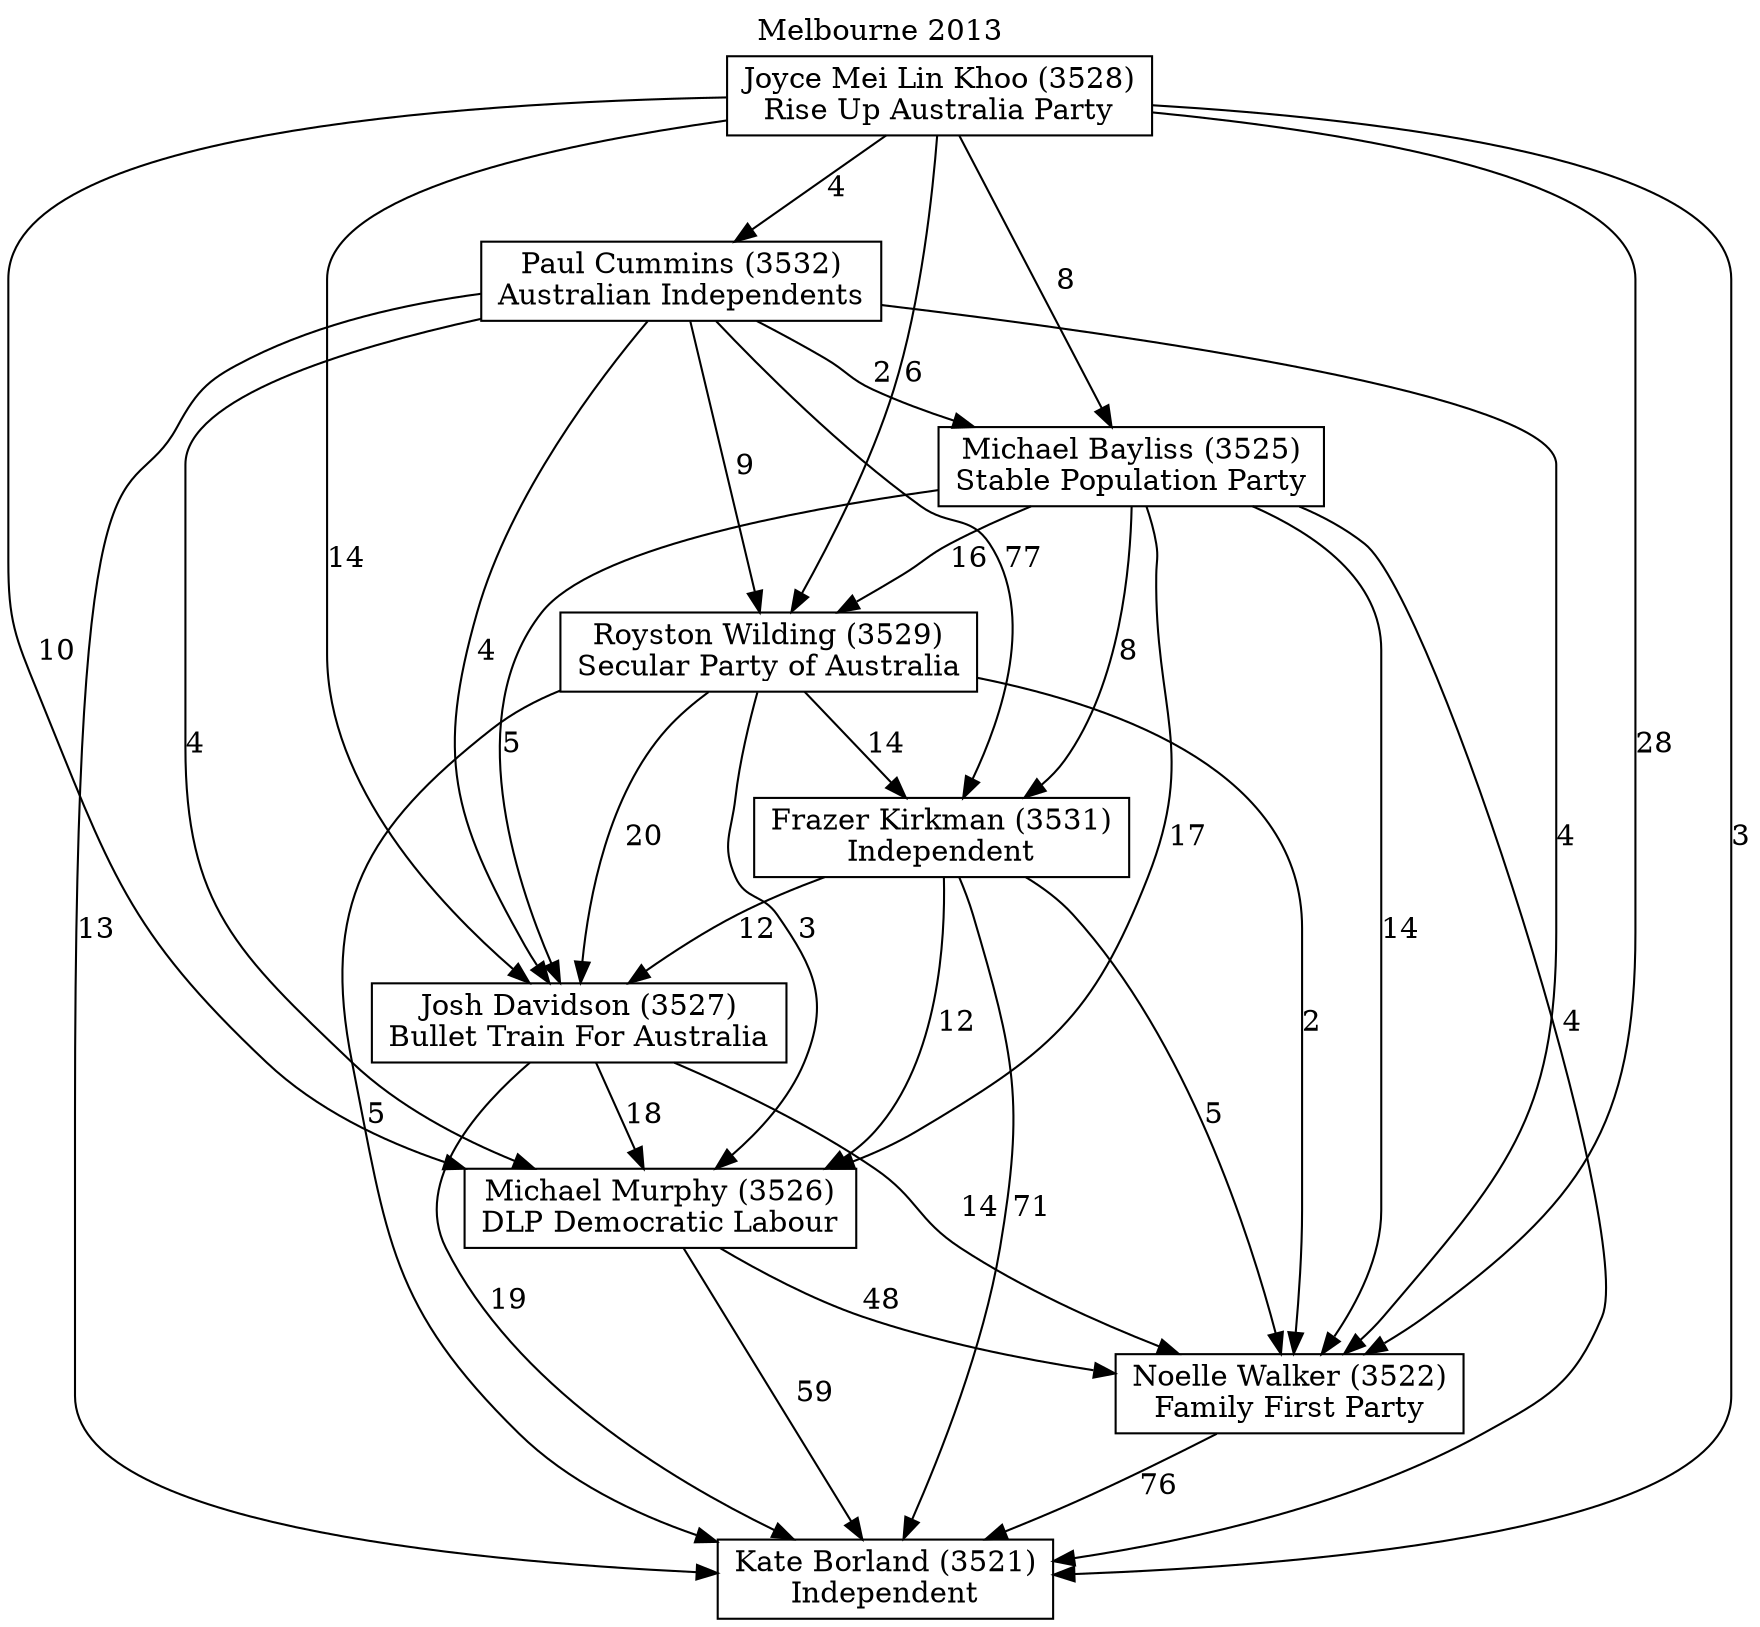 // House preference flow
digraph "Kate Borland (3521)_Melbourne_2013" {
	graph [label="Melbourne 2013" labelloc=t mclimit=10]
	node [shape=box]
	"Kate Borland (3521)" [label="Kate Borland (3521)
Independent"]
	"Noelle Walker (3522)" [label="Noelle Walker (3522)
Family First Party"]
	"Michael Murphy (3526)" [label="Michael Murphy (3526)
DLP Democratic Labour"]
	"Josh Davidson (3527)" [label="Josh Davidson (3527)
Bullet Train For Australia"]
	"Frazer Kirkman (3531)" [label="Frazer Kirkman (3531)
Independent"]
	"Royston Wilding (3529)" [label="Royston Wilding (3529)
Secular Party of Australia"]
	"Michael Bayliss (3525)" [label="Michael Bayliss (3525)
Stable Population Party"]
	"Paul Cummins (3532)" [label="Paul Cummins (3532)
Australian Independents"]
	"Joyce Mei Lin Khoo (3528)" [label="Joyce Mei Lin Khoo (3528)
Rise Up Australia Party"]
	"Noelle Walker (3522)" -> "Kate Borland (3521)" [label=76]
	"Michael Murphy (3526)" -> "Noelle Walker (3522)" [label=48]
	"Josh Davidson (3527)" -> "Michael Murphy (3526)" [label=18]
	"Frazer Kirkman (3531)" -> "Josh Davidson (3527)" [label=12]
	"Royston Wilding (3529)" -> "Frazer Kirkman (3531)" [label=14]
	"Michael Bayliss (3525)" -> "Royston Wilding (3529)" [label=16]
	"Paul Cummins (3532)" -> "Michael Bayliss (3525)" [label=2]
	"Joyce Mei Lin Khoo (3528)" -> "Paul Cummins (3532)" [label=4]
	"Michael Murphy (3526)" -> "Kate Borland (3521)" [label=59]
	"Josh Davidson (3527)" -> "Kate Borland (3521)" [label=19]
	"Frazer Kirkman (3531)" -> "Kate Borland (3521)" [label=71]
	"Royston Wilding (3529)" -> "Kate Borland (3521)" [label=5]
	"Michael Bayliss (3525)" -> "Kate Borland (3521)" [label=4]
	"Paul Cummins (3532)" -> "Kate Borland (3521)" [label=13]
	"Joyce Mei Lin Khoo (3528)" -> "Kate Borland (3521)" [label=3]
	"Joyce Mei Lin Khoo (3528)" -> "Michael Bayliss (3525)" [label=8]
	"Paul Cummins (3532)" -> "Royston Wilding (3529)" [label=9]
	"Joyce Mei Lin Khoo (3528)" -> "Royston Wilding (3529)" [label=6]
	"Michael Bayliss (3525)" -> "Frazer Kirkman (3531)" [label=8]
	"Paul Cummins (3532)" -> "Frazer Kirkman (3531)" [label=77]
	"Royston Wilding (3529)" -> "Josh Davidson (3527)" [label=20]
	"Michael Bayliss (3525)" -> "Josh Davidson (3527)" [label=5]
	"Paul Cummins (3532)" -> "Josh Davidson (3527)" [label=4]
	"Joyce Mei Lin Khoo (3528)" -> "Josh Davidson (3527)" [label=14]
	"Frazer Kirkman (3531)" -> "Michael Murphy (3526)" [label=12]
	"Royston Wilding (3529)" -> "Michael Murphy (3526)" [label=3]
	"Michael Bayliss (3525)" -> "Michael Murphy (3526)" [label=17]
	"Paul Cummins (3532)" -> "Michael Murphy (3526)" [label=4]
	"Joyce Mei Lin Khoo (3528)" -> "Michael Murphy (3526)" [label=10]
	"Josh Davidson (3527)" -> "Noelle Walker (3522)" [label=14]
	"Frazer Kirkman (3531)" -> "Noelle Walker (3522)" [label=5]
	"Royston Wilding (3529)" -> "Noelle Walker (3522)" [label=2]
	"Michael Bayliss (3525)" -> "Noelle Walker (3522)" [label=14]
	"Paul Cummins (3532)" -> "Noelle Walker (3522)" [label=4]
	"Joyce Mei Lin Khoo (3528)" -> "Noelle Walker (3522)" [label=28]
}
